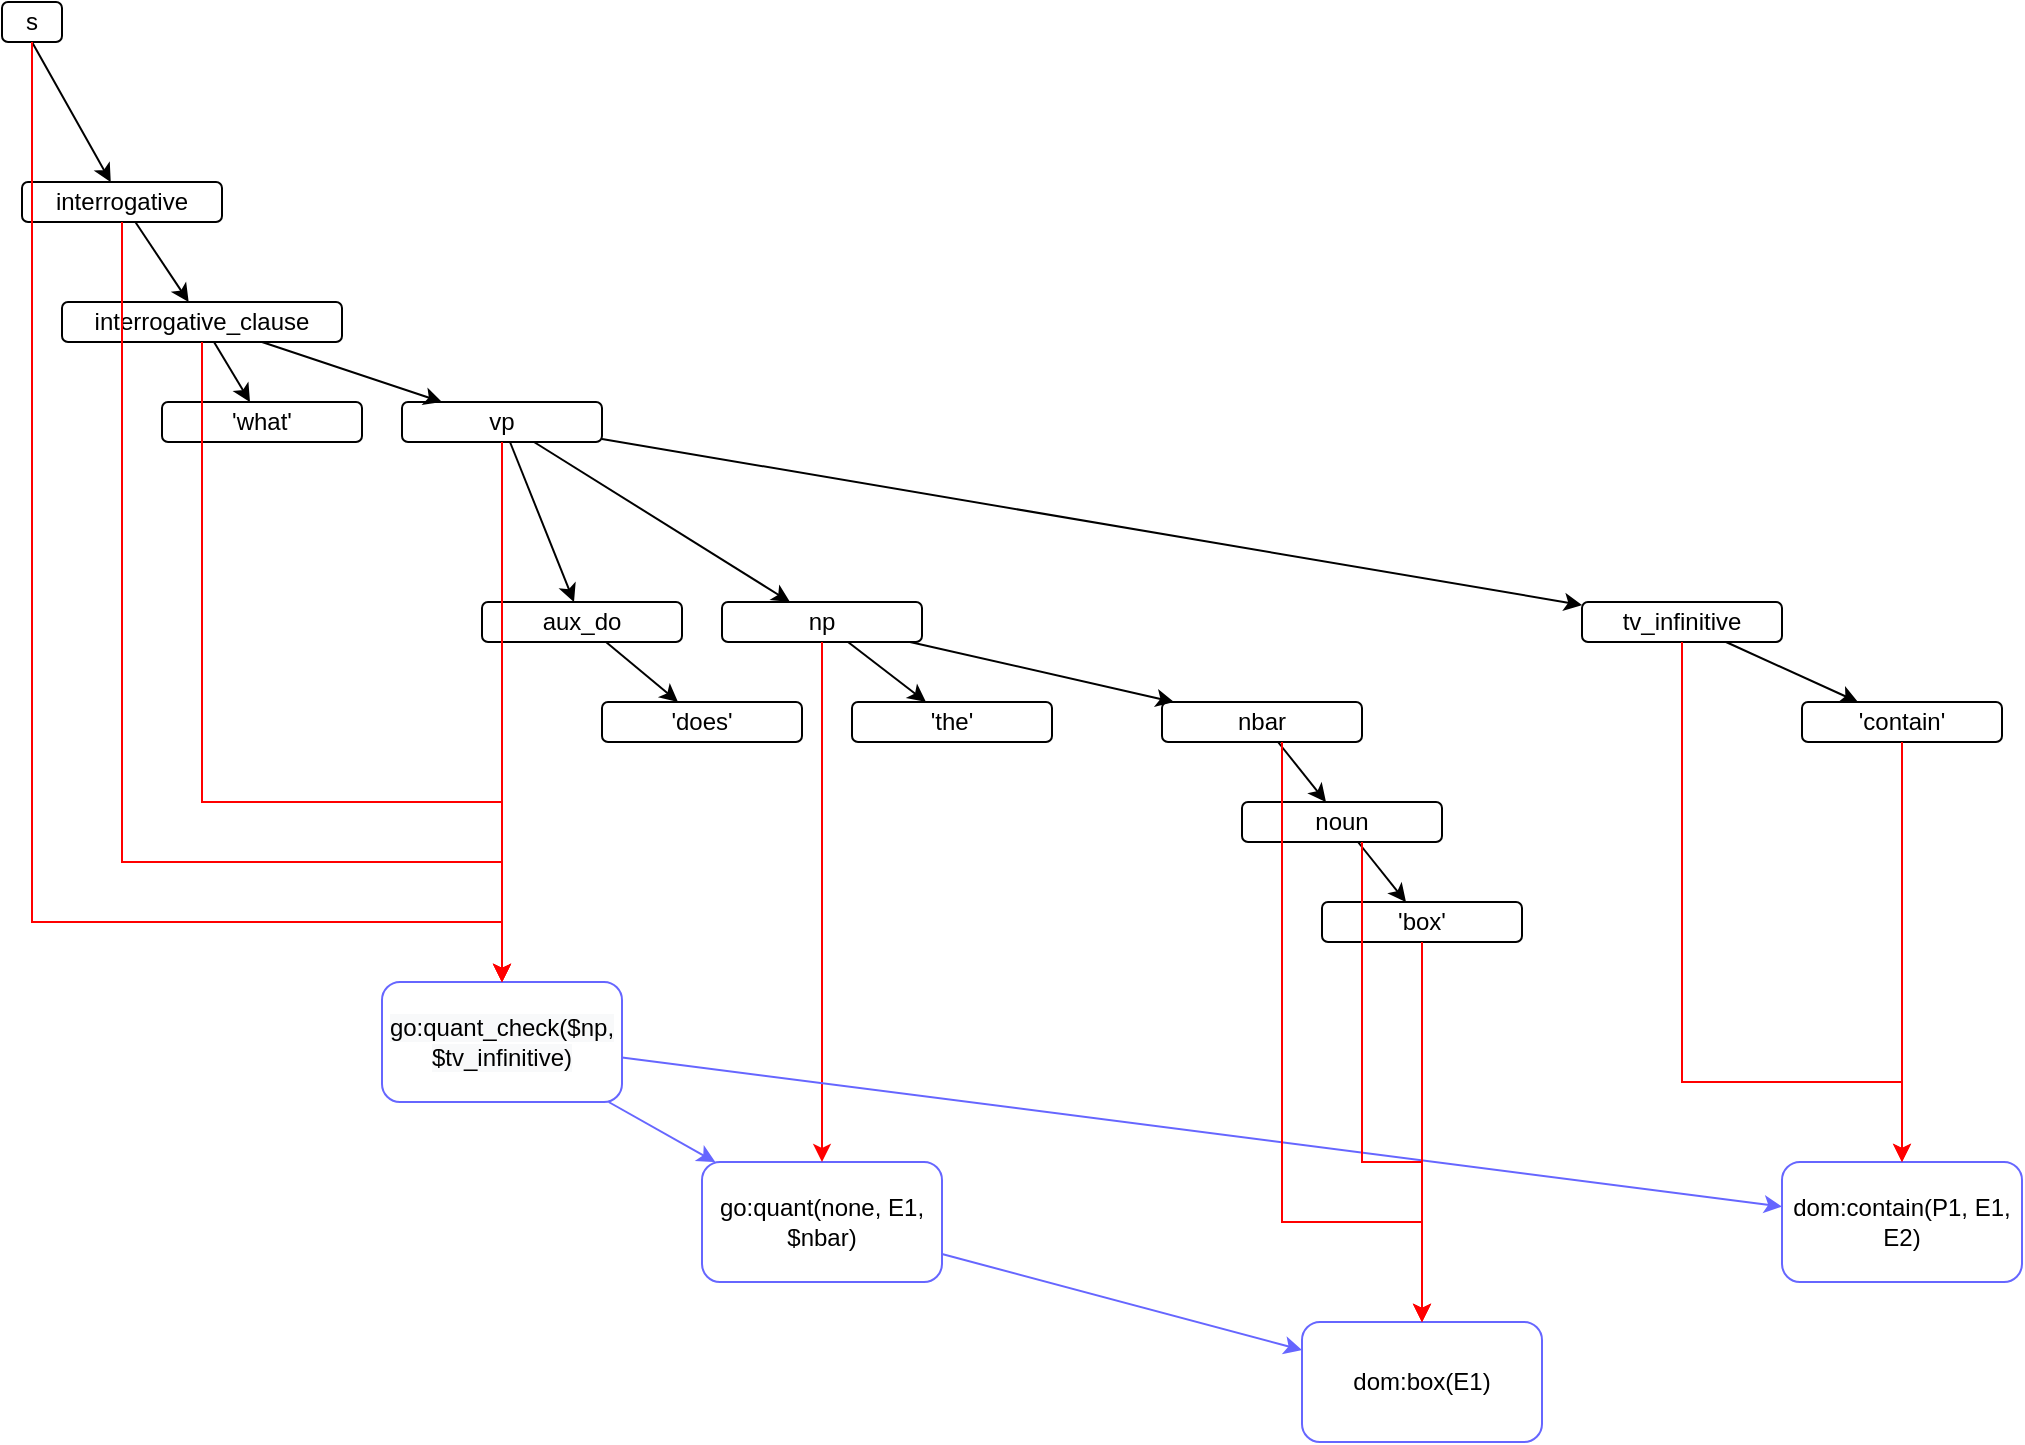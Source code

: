 <mxfile version="20.2.8" type="device"><diagram id="1RffDLtqePARtrEgiF6-" name="Page-1"><mxGraphModel dx="1422" dy="832" grid="1" gridSize="10" guides="1" tooltips="1" connect="1" arrows="1" fold="1" page="1" pageScale="1" pageWidth="850" pageHeight="1100" math="0" shadow="0"><root><mxCell id="0"/><mxCell id="1" parent="0"/><mxCell id="VpJQmC_qb4JSorMZdvLe-1" value="s" style="rounded=1;whiteSpace=wrap;html=1;" vertex="1" parent="1"><mxGeometry y="160" width="30" height="20" as="geometry"/></mxCell><mxCell id="VpJQmC_qb4JSorMZdvLe-2" value="interrogative" style="rounded=1;whiteSpace=wrap;html=1;" vertex="1" parent="1"><mxGeometry x="10" y="250" width="100" height="20" as="geometry"/></mxCell><mxCell id="VpJQmC_qb4JSorMZdvLe-4" value="interrogative_clause" style="rounded=1;whiteSpace=wrap;html=1;" vertex="1" parent="1"><mxGeometry x="30" y="310" width="140" height="20" as="geometry"/></mxCell><mxCell id="VpJQmC_qb4JSorMZdvLe-5" value="'what'" style="rounded=1;whiteSpace=wrap;html=1;" vertex="1" parent="1"><mxGeometry x="80" y="360" width="100" height="20" as="geometry"/></mxCell><mxCell id="VpJQmC_qb4JSorMZdvLe-6" value="aux_do" style="rounded=1;whiteSpace=wrap;html=1;" vertex="1" parent="1"><mxGeometry x="240" y="460" width="100" height="20" as="geometry"/></mxCell><mxCell id="VpJQmC_qb4JSorMZdvLe-7" value="np" style="rounded=1;whiteSpace=wrap;html=1;" vertex="1" parent="1"><mxGeometry x="360" y="460" width="100" height="20" as="geometry"/></mxCell><mxCell id="VpJQmC_qb4JSorMZdvLe-9" value="tv_infinitive" style="rounded=1;whiteSpace=wrap;html=1;" vertex="1" parent="1"><mxGeometry x="790" y="460" width="100" height="20" as="geometry"/></mxCell><mxCell id="VpJQmC_qb4JSorMZdvLe-10" value="'does'" style="rounded=1;whiteSpace=wrap;html=1;" vertex="1" parent="1"><mxGeometry x="300" y="510" width="100" height="20" as="geometry"/></mxCell><mxCell id="VpJQmC_qb4JSorMZdvLe-11" value="nbar" style="rounded=1;whiteSpace=wrap;html=1;" vertex="1" parent="1"><mxGeometry x="580" y="510" width="100" height="20" as="geometry"/></mxCell><mxCell id="VpJQmC_qb4JSorMZdvLe-12" value="'the'" style="rounded=1;whiteSpace=wrap;html=1;" vertex="1" parent="1"><mxGeometry x="425" y="510" width="100" height="20" as="geometry"/></mxCell><mxCell id="VpJQmC_qb4JSorMZdvLe-13" value="noun" style="rounded=1;whiteSpace=wrap;html=1;" vertex="1" parent="1"><mxGeometry x="620" y="560" width="100" height="20" as="geometry"/></mxCell><mxCell id="VpJQmC_qb4JSorMZdvLe-14" value="'box'" style="rounded=1;whiteSpace=wrap;html=1;" vertex="1" parent="1"><mxGeometry x="660" y="610" width="100" height="20" as="geometry"/></mxCell><mxCell id="VpJQmC_qb4JSorMZdvLe-15" value="'contain'" style="rounded=1;whiteSpace=wrap;html=1;" vertex="1" parent="1"><mxGeometry x="900" y="510" width="100" height="20" as="geometry"/></mxCell><mxCell id="VpJQmC_qb4JSorMZdvLe-16" value="" style="endArrow=classic;html=1;rounded=0;exitX=0.5;exitY=1;exitDx=0;exitDy=0;" edge="1" parent="1" source="VpJQmC_qb4JSorMZdvLe-1" target="VpJQmC_qb4JSorMZdvLe-2"><mxGeometry width="50" height="50" relative="1" as="geometry"><mxPoint x="120" y="210" as="sourcePoint"/><mxPoint x="450" y="400" as="targetPoint"/></mxGeometry></mxCell><mxCell id="VpJQmC_qb4JSorMZdvLe-17" value="" style="endArrow=classic;html=1;rounded=0;" edge="1" parent="1" source="VpJQmC_qb4JSorMZdvLe-2" target="VpJQmC_qb4JSorMZdvLe-4"><mxGeometry width="50" height="50" relative="1" as="geometry"><mxPoint x="290" y="270" as="sourcePoint"/><mxPoint x="146.25" y="260" as="targetPoint"/></mxGeometry></mxCell><mxCell id="VpJQmC_qb4JSorMZdvLe-18" value="" style="endArrow=classic;html=1;rounded=0;" edge="1" parent="1" source="VpJQmC_qb4JSorMZdvLe-4" target="VpJQmC_qb4JSorMZdvLe-5"><mxGeometry width="50" height="50" relative="1" as="geometry"><mxPoint x="145" y="240" as="sourcePoint"/><mxPoint x="156.25" y="270" as="targetPoint"/></mxGeometry></mxCell><mxCell id="VpJQmC_qb4JSorMZdvLe-19" value="vp" style="rounded=1;whiteSpace=wrap;html=1;" vertex="1" parent="1"><mxGeometry x="200" y="360" width="100" height="20" as="geometry"/></mxCell><mxCell id="VpJQmC_qb4JSorMZdvLe-20" value="" style="endArrow=classic;html=1;rounded=0;" edge="1" parent="1" source="VpJQmC_qb4JSorMZdvLe-4" target="VpJQmC_qb4JSorMZdvLe-19"><mxGeometry width="50" height="50" relative="1" as="geometry"><mxPoint x="135.714" y="330" as="sourcePoint"/><mxPoint x="114.286" y="380" as="targetPoint"/></mxGeometry></mxCell><mxCell id="VpJQmC_qb4JSorMZdvLe-21" value="" style="endArrow=classic;html=1;rounded=0;" edge="1" parent="1" source="VpJQmC_qb4JSorMZdvLe-19" target="VpJQmC_qb4JSorMZdvLe-6"><mxGeometry width="50" height="50" relative="1" as="geometry"><mxPoint x="160" y="330" as="sourcePoint"/><mxPoint x="240" y="370" as="targetPoint"/></mxGeometry></mxCell><mxCell id="VpJQmC_qb4JSorMZdvLe-22" value="" style="endArrow=classic;html=1;rounded=0;" edge="1" parent="1" source="VpJQmC_qb4JSorMZdvLe-19" target="VpJQmC_qb4JSorMZdvLe-7"><mxGeometry width="50" height="50" relative="1" as="geometry"><mxPoint x="249" y="387" as="sourcePoint"/><mxPoint x="132.063" y="440" as="targetPoint"/></mxGeometry></mxCell><mxCell id="VpJQmC_qb4JSorMZdvLe-23" value="" style="endArrow=classic;html=1;rounded=0;" edge="1" parent="1" source="VpJQmC_qb4JSorMZdvLe-19" target="VpJQmC_qb4JSorMZdvLe-9"><mxGeometry width="50" height="50" relative="1" as="geometry"><mxPoint x="259" y="397" as="sourcePoint"/><mxPoint x="142.063" y="450" as="targetPoint"/></mxGeometry></mxCell><mxCell id="VpJQmC_qb4JSorMZdvLe-24" value="" style="endArrow=classic;html=1;rounded=0;" edge="1" parent="1" source="VpJQmC_qb4JSorMZdvLe-6" target="VpJQmC_qb4JSorMZdvLe-10"><mxGeometry width="50" height="50" relative="1" as="geometry"><mxPoint x="185.714" y="330" as="sourcePoint"/><mxPoint x="164.286" y="380" as="targetPoint"/></mxGeometry></mxCell><mxCell id="VpJQmC_qb4JSorMZdvLe-25" value="" style="endArrow=classic;html=1;rounded=0;" edge="1" parent="1" source="VpJQmC_qb4JSorMZdvLe-7" target="VpJQmC_qb4JSorMZdvLe-12"><mxGeometry width="50" height="50" relative="1" as="geometry"><mxPoint x="482.857" y="480" as="sourcePoint"/><mxPoint x="497.143" y="530" as="targetPoint"/></mxGeometry></mxCell><mxCell id="VpJQmC_qb4JSorMZdvLe-26" value="" style="endArrow=classic;html=1;rounded=0;" edge="1" parent="1" source="VpJQmC_qb4JSorMZdvLe-7" target="VpJQmC_qb4JSorMZdvLe-11"><mxGeometry width="50" height="50" relative="1" as="geometry"><mxPoint x="498.333" y="550" as="sourcePoint"/><mxPoint x="491.667" y="590" as="targetPoint"/></mxGeometry></mxCell><mxCell id="VpJQmC_qb4JSorMZdvLe-27" value="" style="endArrow=classic;html=1;rounded=0;" edge="1" parent="1" source="VpJQmC_qb4JSorMZdvLe-11" target="VpJQmC_qb4JSorMZdvLe-13"><mxGeometry width="50" height="50" relative="1" as="geometry"><mxPoint x="508.333" y="560" as="sourcePoint"/><mxPoint x="501.667" y="600" as="targetPoint"/></mxGeometry></mxCell><mxCell id="VpJQmC_qb4JSorMZdvLe-28" value="" style="endArrow=classic;html=1;rounded=0;" edge="1" parent="1" source="VpJQmC_qb4JSorMZdvLe-13" target="VpJQmC_qb4JSorMZdvLe-14"><mxGeometry width="50" height="50" relative="1" as="geometry"><mxPoint x="518.333" y="570" as="sourcePoint"/><mxPoint x="511.667" y="610" as="targetPoint"/></mxGeometry></mxCell><mxCell id="VpJQmC_qb4JSorMZdvLe-29" value="" style="endArrow=classic;html=1;rounded=0;" edge="1" parent="1" source="VpJQmC_qb4JSorMZdvLe-9" target="VpJQmC_qb4JSorMZdvLe-15"><mxGeometry width="50" height="50" relative="1" as="geometry"><mxPoint x="398.333" y="490" as="sourcePoint"/><mxPoint x="391.667" y="530" as="targetPoint"/></mxGeometry></mxCell><mxCell id="VpJQmC_qb4JSorMZdvLe-32" value="go:quant(none, E1, $nbar)" style="rounded=1;whiteSpace=wrap;html=1;strokeColor=#6666FF;" vertex="1" parent="1"><mxGeometry x="350" y="740" width="120" height="60" as="geometry"/></mxCell><mxCell id="VpJQmC_qb4JSorMZdvLe-33" value="&lt;span style=&quot;color: rgb(0, 0, 0); font-family: Helvetica; font-size: 12px; font-style: normal; font-variant-ligatures: normal; font-variant-caps: normal; font-weight: 400; letter-spacing: normal; orphans: 2; text-align: center; text-indent: 0px; text-transform: none; widows: 2; word-spacing: 0px; -webkit-text-stroke-width: 0px; background-color: rgb(248, 249, 250); text-decoration-thickness: initial; text-decoration-style: initial; text-decoration-color: initial; float: none; display: inline !important;&quot;&gt;go:quant_check($np, $tv_infinitive)&lt;/span&gt;" style="rounded=1;whiteSpace=wrap;html=1;strokeColor=#6666FF;" vertex="1" parent="1"><mxGeometry x="190" y="650" width="120" height="60" as="geometry"/></mxCell><mxCell id="VpJQmC_qb4JSorMZdvLe-35" value="" style="endArrow=classic;html=1;rounded=0;strokeColor=#FF0000;" edge="1" parent="1" source="VpJQmC_qb4JSorMZdvLe-19" target="VpJQmC_qb4JSorMZdvLe-33"><mxGeometry width="50" height="50" relative="1" as="geometry"><mxPoint x="410" y="330" as="sourcePoint"/><mxPoint x="460" y="280" as="targetPoint"/></mxGeometry></mxCell><mxCell id="VpJQmC_qb4JSorMZdvLe-36" value="" style="endArrow=classic;html=1;rounded=0;strokeColor=#FF0000;" edge="1" parent="1" source="VpJQmC_qb4JSorMZdvLe-7" target="VpJQmC_qb4JSorMZdvLe-32"><mxGeometry width="50" height="50" relative="1" as="geometry"><mxPoint x="260" y="390" as="sourcePoint"/><mxPoint x="260" y="800" as="targetPoint"/></mxGeometry></mxCell><mxCell id="VpJQmC_qb4JSorMZdvLe-37" value="" style="endArrow=classic;html=1;rounded=0;strokeColor=#6666FF;" edge="1" parent="1" source="VpJQmC_qb4JSorMZdvLe-33" target="VpJQmC_qb4JSorMZdvLe-32"><mxGeometry width="50" height="50" relative="1" as="geometry"><mxPoint x="260" y="250" as="sourcePoint"/><mxPoint x="260" y="660" as="targetPoint"/></mxGeometry></mxCell><mxCell id="VpJQmC_qb4JSorMZdvLe-38" value="dom:box(E1)" style="rounded=1;whiteSpace=wrap;html=1;strokeColor=#6666FF;" vertex="1" parent="1"><mxGeometry x="650" y="820" width="120" height="60" as="geometry"/></mxCell><mxCell id="VpJQmC_qb4JSorMZdvLe-39" value="" style="endArrow=classic;html=1;rounded=0;strokeColor=#6666FF;" edge="1" parent="1" source="VpJQmC_qb4JSorMZdvLe-32" target="VpJQmC_qb4JSorMZdvLe-38"><mxGeometry width="50" height="50" relative="1" as="geometry"><mxPoint x="320" y="710" as="sourcePoint"/><mxPoint x="350" y="720" as="targetPoint"/></mxGeometry></mxCell><mxCell id="VpJQmC_qb4JSorMZdvLe-40" value="dom:contain(P1, E1, E2)" style="rounded=1;whiteSpace=wrap;html=1;strokeColor=#6666FF;" vertex="1" parent="1"><mxGeometry x="890" y="740" width="120" height="60" as="geometry"/></mxCell><mxCell id="VpJQmC_qb4JSorMZdvLe-41" value="" style="endArrow=classic;html=1;rounded=0;strokeColor=#6666FF;" edge="1" parent="1" source="VpJQmC_qb4JSorMZdvLe-33" target="VpJQmC_qb4JSorMZdvLe-40"><mxGeometry width="50" height="50" relative="1" as="geometry"><mxPoint x="320" y="710" as="sourcePoint"/><mxPoint x="350" y="720" as="targetPoint"/></mxGeometry></mxCell><mxCell id="VpJQmC_qb4JSorMZdvLe-42" value="" style="endArrow=classic;html=1;rounded=0;strokeColor=#FF0000;" edge="1" parent="1" source="VpJQmC_qb4JSorMZdvLe-15" target="VpJQmC_qb4JSorMZdvLe-40"><mxGeometry width="50" height="50" relative="1" as="geometry"><mxPoint x="509.545" y="490" as="sourcePoint"/><mxPoint x="491.364" y="890" as="targetPoint"/></mxGeometry></mxCell><mxCell id="VpJQmC_qb4JSorMZdvLe-43" value="" style="endArrow=classic;html=1;rounded=0;strokeColor=#FF0000;" edge="1" parent="1" source="VpJQmC_qb4JSorMZdvLe-14" target="VpJQmC_qb4JSorMZdvLe-38"><mxGeometry width="50" height="50" relative="1" as="geometry"><mxPoint x="730" y="630" as="sourcePoint"/><mxPoint x="730" y="820" as="targetPoint"/></mxGeometry></mxCell><mxCell id="VpJQmC_qb4JSorMZdvLe-47" value="" style="edgeStyle=elbowEdgeStyle;elbow=vertical;endArrow=classic;html=1;rounded=0;strokeColor=#FF0000;" edge="1" parent="1" source="VpJQmC_qb4JSorMZdvLe-1" target="VpJQmC_qb4JSorMZdvLe-33"><mxGeometry width="50" height="50" relative="1" as="geometry"><mxPoint x="-230" y="410" as="sourcePoint"/><mxPoint x="-180" y="360" as="targetPoint"/><Array as="points"><mxPoint x="120" y="620"/></Array></mxGeometry></mxCell><mxCell id="VpJQmC_qb4JSorMZdvLe-48" value="" style="edgeStyle=elbowEdgeStyle;elbow=vertical;endArrow=classic;html=1;rounded=0;strokeColor=#FF0000;" edge="1" parent="1" source="VpJQmC_qb4JSorMZdvLe-2" target="VpJQmC_qb4JSorMZdvLe-33"><mxGeometry width="50" height="50" relative="1" as="geometry"><mxPoint x="25" y="190" as="sourcePoint"/><mxPoint x="260" y="660" as="targetPoint"/><Array as="points"><mxPoint x="160" y="590"/></Array></mxGeometry></mxCell><mxCell id="VpJQmC_qb4JSorMZdvLe-49" value="" style="edgeStyle=elbowEdgeStyle;elbow=vertical;endArrow=classic;html=1;rounded=0;strokeColor=#FF0000;" edge="1" parent="1" source="VpJQmC_qb4JSorMZdvLe-4" target="VpJQmC_qb4JSorMZdvLe-33"><mxGeometry width="50" height="50" relative="1" as="geometry"><mxPoint x="70" y="280" as="sourcePoint"/><mxPoint x="260" y="670" as="targetPoint"/><Array as="points"><mxPoint x="180" y="560"/></Array></mxGeometry></mxCell><mxCell id="VpJQmC_qb4JSorMZdvLe-50" value="" style="edgeStyle=elbowEdgeStyle;elbow=vertical;endArrow=classic;html=1;rounded=0;strokeColor=#FF0000;entryX=0.5;entryY=0;entryDx=0;entryDy=0;" edge="1" parent="1" source="VpJQmC_qb4JSorMZdvLe-13" target="VpJQmC_qb4JSorMZdvLe-38"><mxGeometry width="50" height="50" relative="1" as="geometry"><mxPoint x="25" y="190" as="sourcePoint"/><mxPoint x="260" y="660" as="targetPoint"/><Array as="points"><mxPoint x="680" y="740"/><mxPoint x="130" y="630"/></Array></mxGeometry></mxCell><mxCell id="VpJQmC_qb4JSorMZdvLe-51" value="" style="edgeStyle=elbowEdgeStyle;elbow=vertical;endArrow=classic;html=1;rounded=0;strokeColor=#FF0000;" edge="1" parent="1" source="VpJQmC_qb4JSorMZdvLe-11" target="VpJQmC_qb4JSorMZdvLe-38"><mxGeometry width="50" height="50" relative="1" as="geometry"><mxPoint x="680" y="590" as="sourcePoint"/><mxPoint x="720" y="830" as="targetPoint"/><Array as="points"><mxPoint x="640" y="770"/><mxPoint x="140" y="640"/></Array></mxGeometry></mxCell><mxCell id="VpJQmC_qb4JSorMZdvLe-52" value="" style="edgeStyle=elbowEdgeStyle;elbow=vertical;endArrow=classic;html=1;rounded=0;strokeColor=#FF0000;" edge="1" parent="1" source="VpJQmC_qb4JSorMZdvLe-9" target="VpJQmC_qb4JSorMZdvLe-40"><mxGeometry width="50" height="50" relative="1" as="geometry"><mxPoint x="850" y="500" as="sourcePoint"/><mxPoint x="920" y="790" as="targetPoint"/><Array as="points"><mxPoint x="840" y="700"/><mxPoint x="350" y="610"/></Array></mxGeometry></mxCell></root></mxGraphModel></diagram></mxfile>